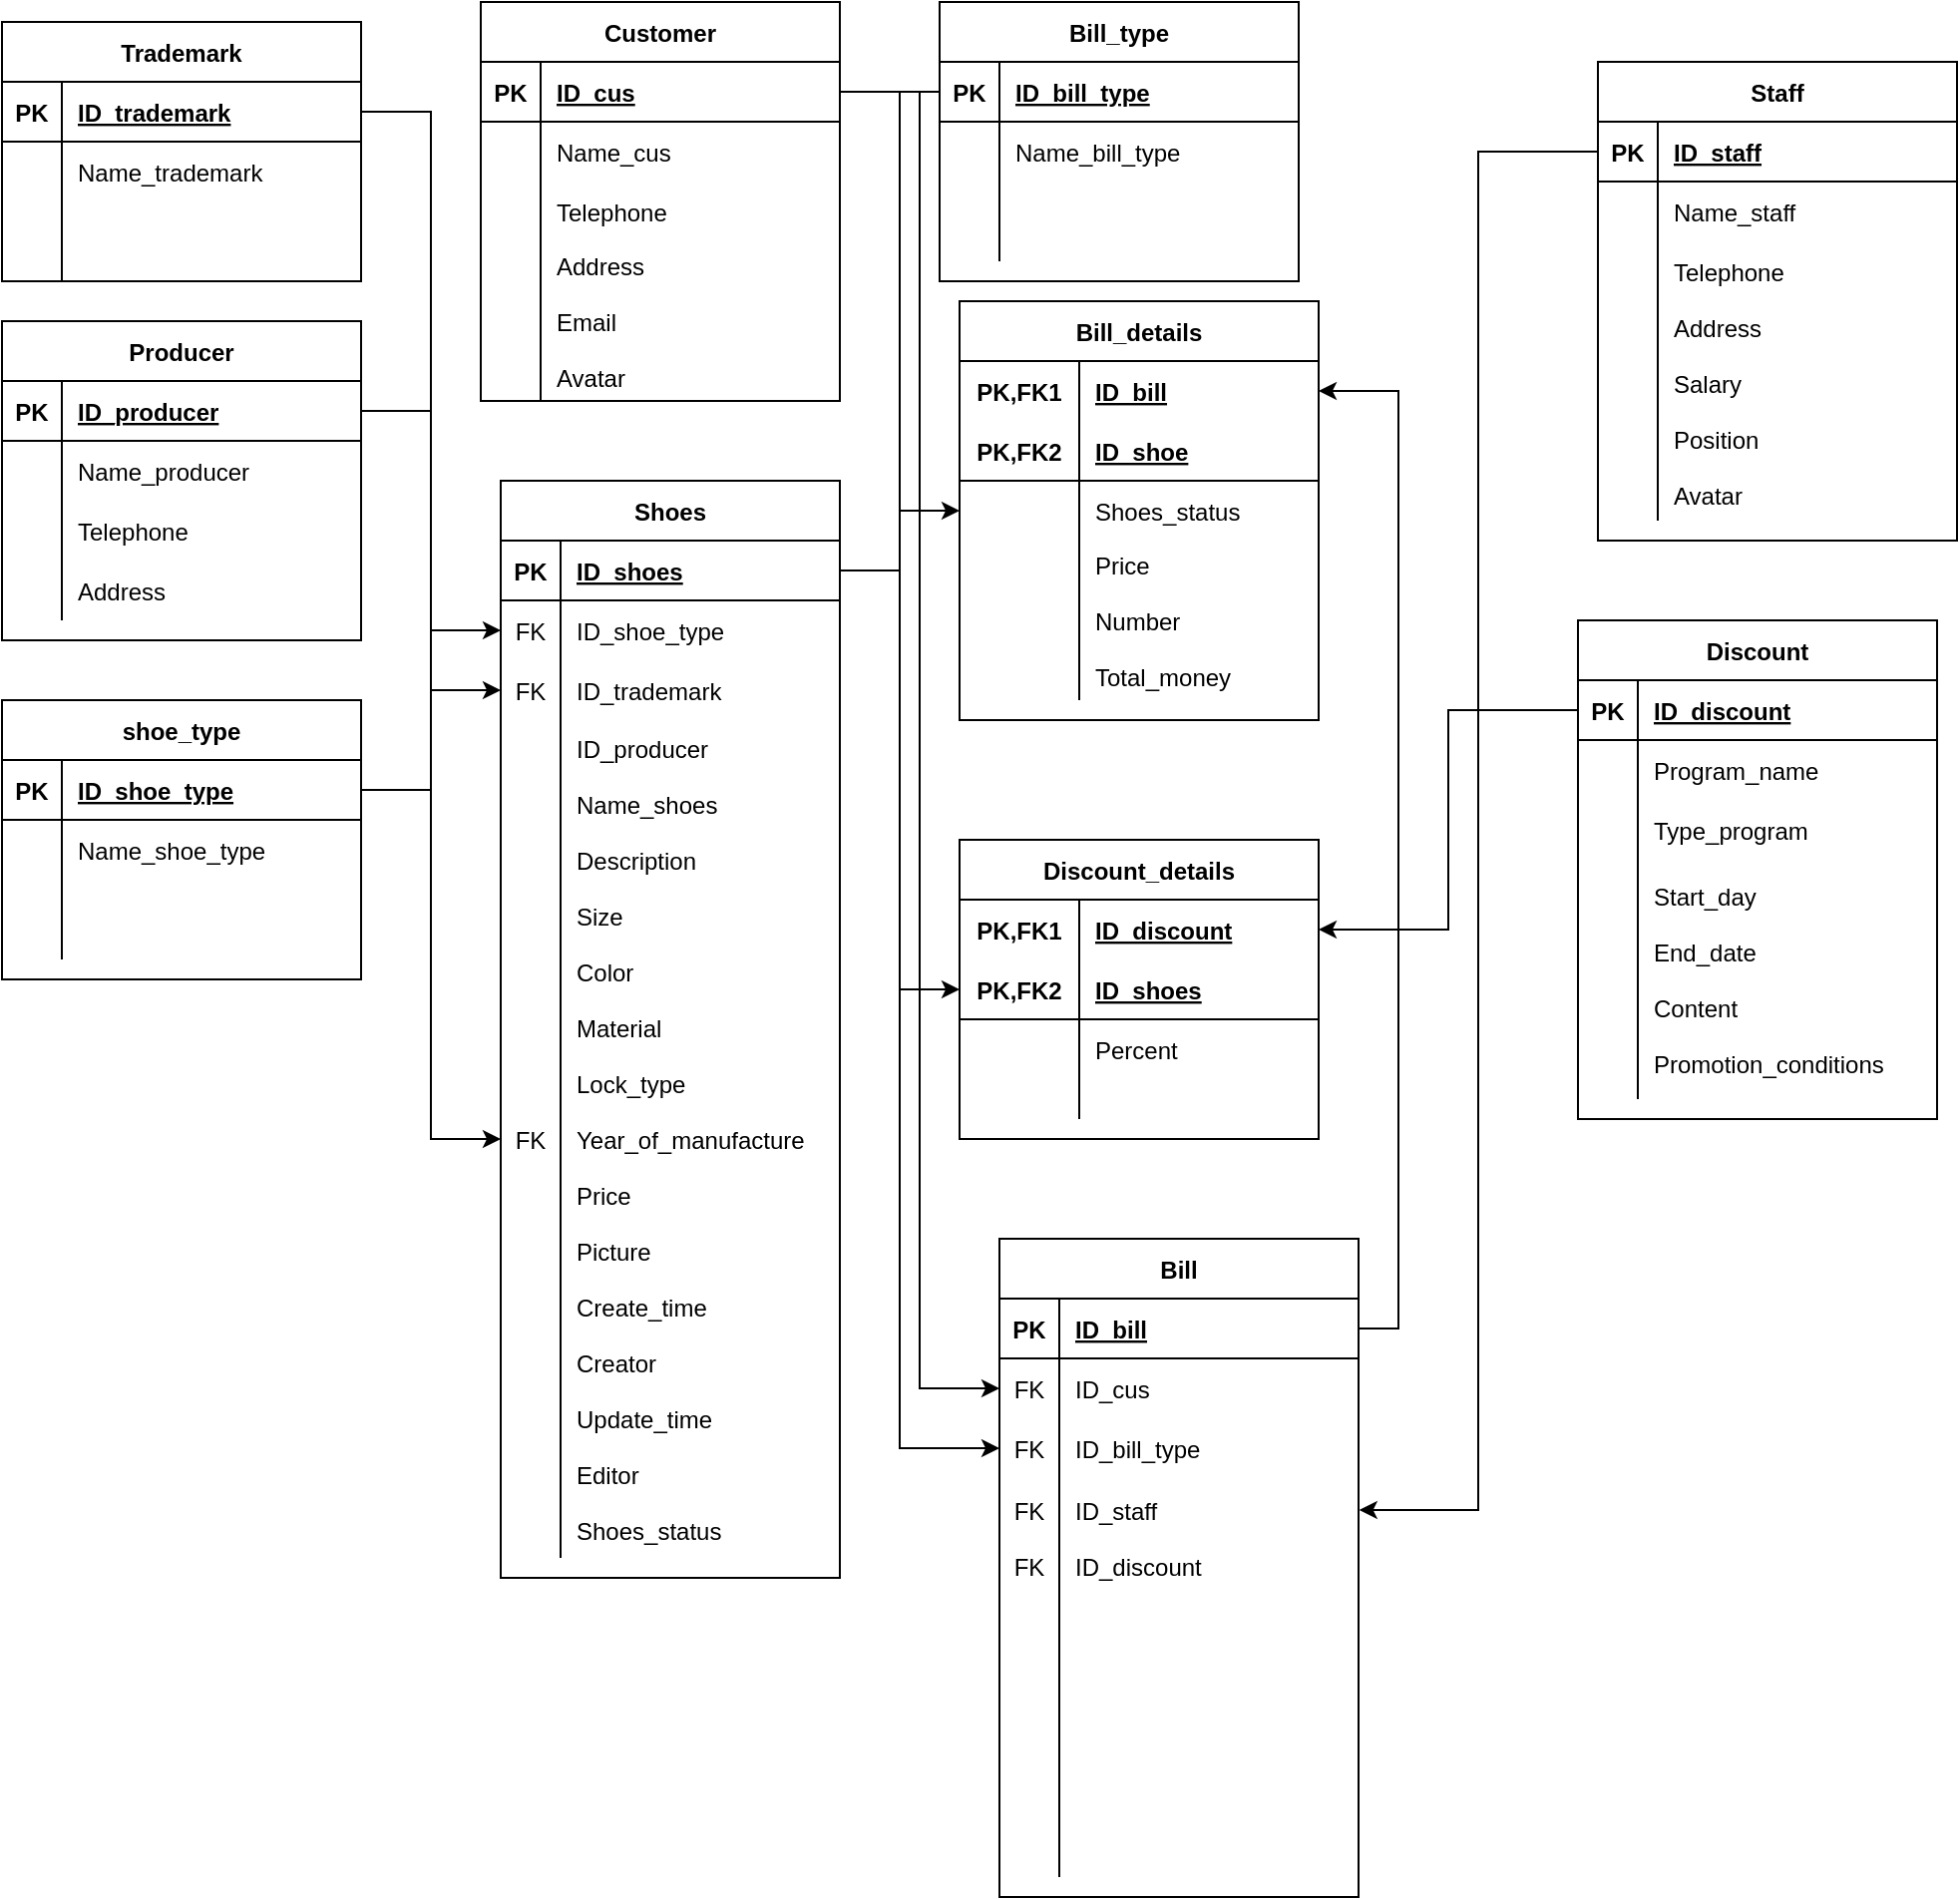 <mxfile version="13.7.8" type="github">
  <diagram id="C5RBs43oDa-KdzZeNtuy" name="Page-1">
    <mxGraphModel dx="1038" dy="580" grid="1" gridSize="10" guides="1" tooltips="1" connect="1" arrows="1" fold="1" page="1" pageScale="1" pageWidth="827" pageHeight="1169" math="0" shadow="0">
      <root>
        <mxCell id="WIyWlLk6GJQsqaUBKTNV-0" />
        <mxCell id="WIyWlLk6GJQsqaUBKTNV-1" parent="WIyWlLk6GJQsqaUBKTNV-0" />
        <mxCell id="IQF_7c97XlT5vlw0cM8C-0" style="edgeStyle=orthogonalEdgeStyle;rounded=0;orthogonalLoop=1;jettySize=auto;html=1;exitX=1;exitY=0.5;exitDx=0;exitDy=0;entryX=0;entryY=0.5;entryDx=0;entryDy=0;" parent="WIyWlLk6GJQsqaUBKTNV-1" source="BKU_x4_mn_FAsDTFzDLP-1" target="BKU_x4_mn_FAsDTFzDLP-23" edge="1">
          <mxGeometry relative="1" as="geometry" />
        </mxCell>
        <mxCell id="IQF_7c97XlT5vlw0cM8C-1" style="edgeStyle=orthogonalEdgeStyle;rounded=0;orthogonalLoop=1;jettySize=auto;html=1;exitX=1;exitY=0.5;exitDx=0;exitDy=0;entryX=0;entryY=0.5;entryDx=0;entryDy=0;" parent="WIyWlLk6GJQsqaUBKTNV-1" source="BKU_x4_mn_FAsDTFzDLP-66" target="BKU_x4_mn_FAsDTFzDLP-20" edge="1">
          <mxGeometry relative="1" as="geometry" />
        </mxCell>
        <mxCell id="BKU_x4_mn_FAsDTFzDLP-91" value="Customer" style="shape=table;startSize=30;container=1;collapsible=1;childLayout=tableLayout;fixedRows=1;rowLines=0;fontStyle=1;align=center;resizeLast=1;" parent="WIyWlLk6GJQsqaUBKTNV-1" vertex="1">
          <mxGeometry x="280" width="180" height="200" as="geometry" />
        </mxCell>
        <mxCell id="BKU_x4_mn_FAsDTFzDLP-92" value="" style="shape=partialRectangle;collapsible=0;dropTarget=0;pointerEvents=0;fillColor=none;top=0;left=0;bottom=1;right=0;points=[[0,0.5],[1,0.5]];portConstraint=eastwest;" parent="BKU_x4_mn_FAsDTFzDLP-91" vertex="1">
          <mxGeometry y="30" width="180" height="30" as="geometry" />
        </mxCell>
        <mxCell id="BKU_x4_mn_FAsDTFzDLP-93" value="PK" style="shape=partialRectangle;connectable=0;fillColor=none;top=0;left=0;bottom=0;right=0;fontStyle=1;overflow=hidden;" parent="BKU_x4_mn_FAsDTFzDLP-92" vertex="1">
          <mxGeometry width="30" height="30" as="geometry" />
        </mxCell>
        <mxCell id="BKU_x4_mn_FAsDTFzDLP-94" value="ID_cus" style="shape=partialRectangle;connectable=0;fillColor=none;top=0;left=0;bottom=0;right=0;align=left;spacingLeft=6;fontStyle=5;overflow=hidden;" parent="BKU_x4_mn_FAsDTFzDLP-92" vertex="1">
          <mxGeometry x="30" width="150" height="30" as="geometry" />
        </mxCell>
        <mxCell id="BKU_x4_mn_FAsDTFzDLP-95" value="" style="shape=partialRectangle;collapsible=0;dropTarget=0;pointerEvents=0;fillColor=none;top=0;left=0;bottom=0;right=0;points=[[0,0.5],[1,0.5]];portConstraint=eastwest;" parent="BKU_x4_mn_FAsDTFzDLP-91" vertex="1">
          <mxGeometry y="60" width="180" height="30" as="geometry" />
        </mxCell>
        <mxCell id="BKU_x4_mn_FAsDTFzDLP-96" value="" style="shape=partialRectangle;connectable=0;fillColor=none;top=0;left=0;bottom=0;right=0;editable=1;overflow=hidden;" parent="BKU_x4_mn_FAsDTFzDLP-95" vertex="1">
          <mxGeometry width="30" height="30" as="geometry" />
        </mxCell>
        <mxCell id="BKU_x4_mn_FAsDTFzDLP-97" value="Name_cus" style="shape=partialRectangle;connectable=0;fillColor=none;top=0;left=0;bottom=0;right=0;align=left;spacingLeft=6;overflow=hidden;" parent="BKU_x4_mn_FAsDTFzDLP-95" vertex="1">
          <mxGeometry x="30" width="150" height="30" as="geometry" />
        </mxCell>
        <mxCell id="BKU_x4_mn_FAsDTFzDLP-98" value="" style="shape=partialRectangle;collapsible=0;dropTarget=0;pointerEvents=0;fillColor=none;top=0;left=0;bottom=0;right=0;points=[[0,0.5],[1,0.5]];portConstraint=eastwest;" parent="BKU_x4_mn_FAsDTFzDLP-91" vertex="1">
          <mxGeometry y="90" width="180" height="30" as="geometry" />
        </mxCell>
        <mxCell id="BKU_x4_mn_FAsDTFzDLP-99" value="" style="shape=partialRectangle;connectable=0;fillColor=none;top=0;left=0;bottom=0;right=0;editable=1;overflow=hidden;" parent="BKU_x4_mn_FAsDTFzDLP-98" vertex="1">
          <mxGeometry width="30" height="30" as="geometry" />
        </mxCell>
        <mxCell id="BKU_x4_mn_FAsDTFzDLP-100" value="Telephone" style="shape=partialRectangle;connectable=0;fillColor=none;top=0;left=0;bottom=0;right=0;align=left;spacingLeft=6;overflow=hidden;" parent="BKU_x4_mn_FAsDTFzDLP-98" vertex="1">
          <mxGeometry x="30" width="150" height="30" as="geometry" />
        </mxCell>
        <mxCell id="BKU_x4_mn_FAsDTFzDLP-101" value="" style="shape=partialRectangle;collapsible=0;dropTarget=0;pointerEvents=0;fillColor=none;top=0;left=0;bottom=0;right=0;points=[[0,0.5],[1,0.5]];portConstraint=eastwest;" parent="BKU_x4_mn_FAsDTFzDLP-91" vertex="1">
          <mxGeometry y="120" width="180" height="80" as="geometry" />
        </mxCell>
        <mxCell id="BKU_x4_mn_FAsDTFzDLP-102" value="" style="shape=partialRectangle;connectable=0;fillColor=none;top=0;left=0;bottom=0;right=0;editable=1;overflow=hidden;" parent="BKU_x4_mn_FAsDTFzDLP-101" vertex="1">
          <mxGeometry width="30" height="80" as="geometry" />
        </mxCell>
        <mxCell id="BKU_x4_mn_FAsDTFzDLP-103" value="Address&#xa;&#xa;Email&#xa;&#xa;Avatar" style="shape=partialRectangle;connectable=0;fillColor=none;top=0;left=0;bottom=0;right=0;align=left;spacingLeft=6;overflow=hidden;" parent="BKU_x4_mn_FAsDTFzDLP-101" vertex="1">
          <mxGeometry x="30" width="150" height="80" as="geometry" />
        </mxCell>
        <mxCell id="BKU_x4_mn_FAsDTFzDLP-65" value="Trademark" style="shape=table;startSize=30;container=1;collapsible=1;childLayout=tableLayout;fixedRows=1;rowLines=0;fontStyle=1;align=center;resizeLast=1;" parent="WIyWlLk6GJQsqaUBKTNV-1" vertex="1">
          <mxGeometry x="40" y="10" width="180" height="130" as="geometry" />
        </mxCell>
        <mxCell id="BKU_x4_mn_FAsDTFzDLP-66" value="" style="shape=partialRectangle;collapsible=0;dropTarget=0;pointerEvents=0;fillColor=none;top=0;left=0;bottom=1;right=0;points=[[0,0.5],[1,0.5]];portConstraint=eastwest;" parent="BKU_x4_mn_FAsDTFzDLP-65" vertex="1">
          <mxGeometry y="30" width="180" height="30" as="geometry" />
        </mxCell>
        <mxCell id="BKU_x4_mn_FAsDTFzDLP-67" value="PK" style="shape=partialRectangle;connectable=0;fillColor=none;top=0;left=0;bottom=0;right=0;fontStyle=1;overflow=hidden;" parent="BKU_x4_mn_FAsDTFzDLP-66" vertex="1">
          <mxGeometry width="30" height="30" as="geometry" />
        </mxCell>
        <mxCell id="BKU_x4_mn_FAsDTFzDLP-68" value="ID_trademark" style="shape=partialRectangle;connectable=0;fillColor=none;top=0;left=0;bottom=0;right=0;align=left;spacingLeft=6;fontStyle=5;overflow=hidden;" parent="BKU_x4_mn_FAsDTFzDLP-66" vertex="1">
          <mxGeometry x="30" width="150" height="30" as="geometry" />
        </mxCell>
        <mxCell id="BKU_x4_mn_FAsDTFzDLP-69" value="" style="shape=partialRectangle;collapsible=0;dropTarget=0;pointerEvents=0;fillColor=none;top=0;left=0;bottom=0;right=0;points=[[0,0.5],[1,0.5]];portConstraint=eastwest;" parent="BKU_x4_mn_FAsDTFzDLP-65" vertex="1">
          <mxGeometry y="60" width="180" height="30" as="geometry" />
        </mxCell>
        <mxCell id="BKU_x4_mn_FAsDTFzDLP-70" value="" style="shape=partialRectangle;connectable=0;fillColor=none;top=0;left=0;bottom=0;right=0;editable=1;overflow=hidden;" parent="BKU_x4_mn_FAsDTFzDLP-69" vertex="1">
          <mxGeometry width="30" height="30" as="geometry" />
        </mxCell>
        <mxCell id="BKU_x4_mn_FAsDTFzDLP-71" value="Name_trademark" style="shape=partialRectangle;connectable=0;fillColor=none;top=0;left=0;bottom=0;right=0;align=left;spacingLeft=6;overflow=hidden;" parent="BKU_x4_mn_FAsDTFzDLP-69" vertex="1">
          <mxGeometry x="30" width="150" height="30" as="geometry" />
        </mxCell>
        <mxCell id="BKU_x4_mn_FAsDTFzDLP-72" value="" style="shape=partialRectangle;collapsible=0;dropTarget=0;pointerEvents=0;fillColor=none;top=0;left=0;bottom=0;right=0;points=[[0,0.5],[1,0.5]];portConstraint=eastwest;" parent="BKU_x4_mn_FAsDTFzDLP-65" vertex="1">
          <mxGeometry y="90" width="180" height="20" as="geometry" />
        </mxCell>
        <mxCell id="BKU_x4_mn_FAsDTFzDLP-73" value="" style="shape=partialRectangle;connectable=0;fillColor=none;top=0;left=0;bottom=0;right=0;editable=1;overflow=hidden;" parent="BKU_x4_mn_FAsDTFzDLP-72" vertex="1">
          <mxGeometry width="30" height="20" as="geometry" />
        </mxCell>
        <mxCell id="BKU_x4_mn_FAsDTFzDLP-74" value="" style="shape=partialRectangle;connectable=0;fillColor=none;top=0;left=0;bottom=0;right=0;align=left;spacingLeft=6;overflow=hidden;" parent="BKU_x4_mn_FAsDTFzDLP-72" vertex="1">
          <mxGeometry x="30" width="150" height="20" as="geometry" />
        </mxCell>
        <mxCell id="BKU_x4_mn_FAsDTFzDLP-75" value="" style="shape=partialRectangle;collapsible=0;dropTarget=0;pointerEvents=0;fillColor=none;top=0;left=0;bottom=0;right=0;points=[[0,0.5],[1,0.5]];portConstraint=eastwest;" parent="BKU_x4_mn_FAsDTFzDLP-65" vertex="1">
          <mxGeometry y="110" width="180" height="20" as="geometry" />
        </mxCell>
        <mxCell id="BKU_x4_mn_FAsDTFzDLP-76" value="" style="shape=partialRectangle;connectable=0;fillColor=none;top=0;left=0;bottom=0;right=0;editable=1;overflow=hidden;" parent="BKU_x4_mn_FAsDTFzDLP-75" vertex="1">
          <mxGeometry width="30" height="20" as="geometry" />
        </mxCell>
        <mxCell id="BKU_x4_mn_FAsDTFzDLP-77" value="" style="shape=partialRectangle;connectable=0;fillColor=none;top=0;left=0;bottom=0;right=0;align=left;spacingLeft=6;overflow=hidden;" parent="BKU_x4_mn_FAsDTFzDLP-75" vertex="1">
          <mxGeometry x="30" width="150" height="20" as="geometry" />
        </mxCell>
        <mxCell id="IQF_7c97XlT5vlw0cM8C-4" style="edgeStyle=orthogonalEdgeStyle;rounded=0;orthogonalLoop=1;jettySize=auto;html=1;exitX=1;exitY=0.5;exitDx=0;exitDy=0;entryX=0;entryY=0.5;entryDx=0;entryDy=0;" parent="WIyWlLk6GJQsqaUBKTNV-1" source="BKU_x4_mn_FAsDTFzDLP-40" target="BKU_x4_mn_FAsDTFzDLP-17" edge="1">
          <mxGeometry relative="1" as="geometry" />
        </mxCell>
        <mxCell id="IQF_7c97XlT5vlw0cM8C-5" style="edgeStyle=orthogonalEdgeStyle;rounded=0;orthogonalLoop=1;jettySize=auto;html=1;exitX=1;exitY=0.5;exitDx=0;exitDy=0;entryX=0;entryY=0.5;entryDx=0;entryDy=0;" parent="WIyWlLk6GJQsqaUBKTNV-1" source="BKU_x4_mn_FAsDTFzDLP-92" target="BKU_x4_mn_FAsDTFzDLP-30" edge="1">
          <mxGeometry relative="1" as="geometry" />
        </mxCell>
        <mxCell id="IQF_7c97XlT5vlw0cM8C-6" style="edgeStyle=orthogonalEdgeStyle;rounded=0;orthogonalLoop=1;jettySize=auto;html=1;exitX=0;exitY=0.5;exitDx=0;exitDy=0;entryX=0;entryY=0.5;entryDx=0;entryDy=0;" parent="WIyWlLk6GJQsqaUBKTNV-1" source="BKU_x4_mn_FAsDTFzDLP-53" target="BKU_x4_mn_FAsDTFzDLP-33" edge="1">
          <mxGeometry relative="1" as="geometry" />
        </mxCell>
        <mxCell id="IQF_7c97XlT5vlw0cM8C-7" style="edgeStyle=orthogonalEdgeStyle;rounded=0;orthogonalLoop=1;jettySize=auto;html=1;exitX=0;exitY=0.5;exitDx=0;exitDy=0;entryX=1.002;entryY=0.08;entryDx=0;entryDy=0;entryPerimeter=0;" parent="WIyWlLk6GJQsqaUBKTNV-1" source="BKU_x4_mn_FAsDTFzDLP-79" target="BKU_x4_mn_FAsDTFzDLP-36" edge="1">
          <mxGeometry relative="1" as="geometry" />
        </mxCell>
        <mxCell id="IQF_7c97XlT5vlw0cM8C-22" style="edgeStyle=orthogonalEdgeStyle;rounded=0;orthogonalLoop=1;jettySize=auto;html=1;exitX=1;exitY=0.5;exitDx=0;exitDy=0;entryX=0;entryY=0.5;entryDx=0;entryDy=0;" parent="WIyWlLk6GJQsqaUBKTNV-1" source="BKU_x4_mn_FAsDTFzDLP-14" target="IQF_7c97XlT5vlw0cM8C-8" edge="1">
          <mxGeometry relative="1" as="geometry" />
        </mxCell>
        <mxCell id="BKU_x4_mn_FAsDTFzDLP-52" value="Bill_type" style="shape=table;startSize=30;container=1;collapsible=1;childLayout=tableLayout;fixedRows=1;rowLines=0;fontStyle=1;align=center;resizeLast=1;" parent="WIyWlLk6GJQsqaUBKTNV-1" vertex="1">
          <mxGeometry x="510" width="180" height="140" as="geometry" />
        </mxCell>
        <mxCell id="BKU_x4_mn_FAsDTFzDLP-53" value="" style="shape=partialRectangle;collapsible=0;dropTarget=0;pointerEvents=0;fillColor=none;top=0;left=0;bottom=1;right=0;points=[[0,0.5],[1,0.5]];portConstraint=eastwest;" parent="BKU_x4_mn_FAsDTFzDLP-52" vertex="1">
          <mxGeometry y="30" width="180" height="30" as="geometry" />
        </mxCell>
        <mxCell id="BKU_x4_mn_FAsDTFzDLP-54" value="PK" style="shape=partialRectangle;connectable=0;fillColor=none;top=0;left=0;bottom=0;right=0;fontStyle=1;overflow=hidden;" parent="BKU_x4_mn_FAsDTFzDLP-53" vertex="1">
          <mxGeometry width="30" height="30" as="geometry" />
        </mxCell>
        <mxCell id="BKU_x4_mn_FAsDTFzDLP-55" value="ID_bill_type" style="shape=partialRectangle;connectable=0;fillColor=none;top=0;left=0;bottom=0;right=0;align=left;spacingLeft=6;fontStyle=5;overflow=hidden;" parent="BKU_x4_mn_FAsDTFzDLP-53" vertex="1">
          <mxGeometry x="30" width="150" height="30" as="geometry" />
        </mxCell>
        <mxCell id="BKU_x4_mn_FAsDTFzDLP-56" value="" style="shape=partialRectangle;collapsible=0;dropTarget=0;pointerEvents=0;fillColor=none;top=0;left=0;bottom=0;right=0;points=[[0,0.5],[1,0.5]];portConstraint=eastwest;" parent="BKU_x4_mn_FAsDTFzDLP-52" vertex="1">
          <mxGeometry y="60" width="180" height="30" as="geometry" />
        </mxCell>
        <mxCell id="BKU_x4_mn_FAsDTFzDLP-57" value="" style="shape=partialRectangle;connectable=0;fillColor=none;top=0;left=0;bottom=0;right=0;editable=1;overflow=hidden;" parent="BKU_x4_mn_FAsDTFzDLP-56" vertex="1">
          <mxGeometry width="30" height="30" as="geometry" />
        </mxCell>
        <mxCell id="BKU_x4_mn_FAsDTFzDLP-58" value="Name_bill_type" style="shape=partialRectangle;connectable=0;fillColor=none;top=0;left=0;bottom=0;right=0;align=left;spacingLeft=6;overflow=hidden;" parent="BKU_x4_mn_FAsDTFzDLP-56" vertex="1">
          <mxGeometry x="30" width="150" height="30" as="geometry" />
        </mxCell>
        <mxCell id="BKU_x4_mn_FAsDTFzDLP-59" value="" style="shape=partialRectangle;collapsible=0;dropTarget=0;pointerEvents=0;fillColor=none;top=0;left=0;bottom=0;right=0;points=[[0,0.5],[1,0.5]];portConstraint=eastwest;" parent="BKU_x4_mn_FAsDTFzDLP-52" vertex="1">
          <mxGeometry y="90" width="180" height="20" as="geometry" />
        </mxCell>
        <mxCell id="BKU_x4_mn_FAsDTFzDLP-60" value="" style="shape=partialRectangle;connectable=0;fillColor=none;top=0;left=0;bottom=0;right=0;editable=1;overflow=hidden;" parent="BKU_x4_mn_FAsDTFzDLP-59" vertex="1">
          <mxGeometry width="30" height="20" as="geometry" />
        </mxCell>
        <mxCell id="BKU_x4_mn_FAsDTFzDLP-61" value="" style="shape=partialRectangle;connectable=0;fillColor=none;top=0;left=0;bottom=0;right=0;align=left;spacingLeft=6;overflow=hidden;" parent="BKU_x4_mn_FAsDTFzDLP-59" vertex="1">
          <mxGeometry x="30" width="150" height="20" as="geometry" />
        </mxCell>
        <mxCell id="BKU_x4_mn_FAsDTFzDLP-62" value="" style="shape=partialRectangle;collapsible=0;dropTarget=0;pointerEvents=0;fillColor=none;top=0;left=0;bottom=0;right=0;points=[[0,0.5],[1,0.5]];portConstraint=eastwest;" parent="BKU_x4_mn_FAsDTFzDLP-52" vertex="1">
          <mxGeometry y="110" width="180" height="20" as="geometry" />
        </mxCell>
        <mxCell id="BKU_x4_mn_FAsDTFzDLP-63" value="" style="shape=partialRectangle;connectable=0;fillColor=none;top=0;left=0;bottom=0;right=0;editable=1;overflow=hidden;" parent="BKU_x4_mn_FAsDTFzDLP-62" vertex="1">
          <mxGeometry width="30" height="20" as="geometry" />
        </mxCell>
        <mxCell id="BKU_x4_mn_FAsDTFzDLP-64" value="" style="shape=partialRectangle;connectable=0;fillColor=none;top=0;left=0;bottom=0;right=0;align=left;spacingLeft=6;overflow=hidden;" parent="BKU_x4_mn_FAsDTFzDLP-62" vertex="1">
          <mxGeometry x="30" width="150" height="20" as="geometry" />
        </mxCell>
        <mxCell id="BKU_x4_mn_FAsDTFzDLP-0" value="Producer" style="shape=table;startSize=30;container=1;collapsible=1;childLayout=tableLayout;fixedRows=1;rowLines=0;fontStyle=1;align=center;resizeLast=1;" parent="WIyWlLk6GJQsqaUBKTNV-1" vertex="1">
          <mxGeometry x="40" y="160" width="180" height="160" as="geometry" />
        </mxCell>
        <mxCell id="BKU_x4_mn_FAsDTFzDLP-1" value="" style="shape=partialRectangle;collapsible=0;dropTarget=0;pointerEvents=0;fillColor=none;top=0;left=0;bottom=1;right=0;points=[[0,0.5],[1,0.5]];portConstraint=eastwest;" parent="BKU_x4_mn_FAsDTFzDLP-0" vertex="1">
          <mxGeometry y="30" width="180" height="30" as="geometry" />
        </mxCell>
        <mxCell id="BKU_x4_mn_FAsDTFzDLP-2" value="PK" style="shape=partialRectangle;connectable=0;fillColor=none;top=0;left=0;bottom=0;right=0;fontStyle=1;overflow=hidden;" parent="BKU_x4_mn_FAsDTFzDLP-1" vertex="1">
          <mxGeometry width="30" height="30" as="geometry" />
        </mxCell>
        <mxCell id="BKU_x4_mn_FAsDTFzDLP-3" value="ID_producer" style="shape=partialRectangle;connectable=0;fillColor=none;top=0;left=0;bottom=0;right=0;align=left;spacingLeft=6;fontStyle=5;overflow=hidden;" parent="BKU_x4_mn_FAsDTFzDLP-1" vertex="1">
          <mxGeometry x="30" width="150" height="30" as="geometry" />
        </mxCell>
        <mxCell id="BKU_x4_mn_FAsDTFzDLP-4" value="" style="shape=partialRectangle;collapsible=0;dropTarget=0;pointerEvents=0;fillColor=none;top=0;left=0;bottom=0;right=0;points=[[0,0.5],[1,0.5]];portConstraint=eastwest;" parent="BKU_x4_mn_FAsDTFzDLP-0" vertex="1">
          <mxGeometry y="60" width="180" height="30" as="geometry" />
        </mxCell>
        <mxCell id="BKU_x4_mn_FAsDTFzDLP-5" value="" style="shape=partialRectangle;connectable=0;fillColor=none;top=0;left=0;bottom=0;right=0;editable=1;overflow=hidden;" parent="BKU_x4_mn_FAsDTFzDLP-4" vertex="1">
          <mxGeometry width="30" height="30" as="geometry" />
        </mxCell>
        <mxCell id="BKU_x4_mn_FAsDTFzDLP-6" value="Name_producer" style="shape=partialRectangle;connectable=0;fillColor=none;top=0;left=0;bottom=0;right=0;align=left;spacingLeft=6;overflow=hidden;" parent="BKU_x4_mn_FAsDTFzDLP-4" vertex="1">
          <mxGeometry x="30" width="150" height="30" as="geometry" />
        </mxCell>
        <mxCell id="BKU_x4_mn_FAsDTFzDLP-7" value="" style="shape=partialRectangle;collapsible=0;dropTarget=0;pointerEvents=0;fillColor=none;top=0;left=0;bottom=0;right=0;points=[[0,0.5],[1,0.5]];portConstraint=eastwest;" parent="BKU_x4_mn_FAsDTFzDLP-0" vertex="1">
          <mxGeometry y="90" width="180" height="30" as="geometry" />
        </mxCell>
        <mxCell id="BKU_x4_mn_FAsDTFzDLP-8" value="" style="shape=partialRectangle;connectable=0;fillColor=none;top=0;left=0;bottom=0;right=0;editable=1;overflow=hidden;" parent="BKU_x4_mn_FAsDTFzDLP-7" vertex="1">
          <mxGeometry width="30" height="30" as="geometry" />
        </mxCell>
        <mxCell id="BKU_x4_mn_FAsDTFzDLP-9" value="Telephone" style="shape=partialRectangle;connectable=0;fillColor=none;top=0;left=0;bottom=0;right=0;align=left;spacingLeft=6;overflow=hidden;" parent="BKU_x4_mn_FAsDTFzDLP-7" vertex="1">
          <mxGeometry x="30" width="150" height="30" as="geometry" />
        </mxCell>
        <mxCell id="BKU_x4_mn_FAsDTFzDLP-10" value="" style="shape=partialRectangle;collapsible=0;dropTarget=0;pointerEvents=0;fillColor=none;top=0;left=0;bottom=0;right=0;points=[[0,0.5],[1,0.5]];portConstraint=eastwest;" parent="BKU_x4_mn_FAsDTFzDLP-0" vertex="1">
          <mxGeometry y="120" width="180" height="30" as="geometry" />
        </mxCell>
        <mxCell id="BKU_x4_mn_FAsDTFzDLP-11" value="" style="shape=partialRectangle;connectable=0;fillColor=none;top=0;left=0;bottom=0;right=0;editable=1;overflow=hidden;" parent="BKU_x4_mn_FAsDTFzDLP-10" vertex="1">
          <mxGeometry width="30" height="30" as="geometry" />
        </mxCell>
        <mxCell id="BKU_x4_mn_FAsDTFzDLP-12" value="Address" style="shape=partialRectangle;connectable=0;fillColor=none;top=0;left=0;bottom=0;right=0;align=left;spacingLeft=6;overflow=hidden;" parent="BKU_x4_mn_FAsDTFzDLP-10" vertex="1">
          <mxGeometry x="30" width="150" height="30" as="geometry" />
        </mxCell>
        <mxCell id="BKU_x4_mn_FAsDTFzDLP-39" value="shoe_type" style="shape=table;startSize=30;container=1;collapsible=1;childLayout=tableLayout;fixedRows=1;rowLines=0;fontStyle=1;align=center;resizeLast=1;" parent="WIyWlLk6GJQsqaUBKTNV-1" vertex="1">
          <mxGeometry x="40" y="350" width="180" height="140" as="geometry" />
        </mxCell>
        <mxCell id="BKU_x4_mn_FAsDTFzDLP-40" value="" style="shape=partialRectangle;collapsible=0;dropTarget=0;pointerEvents=0;fillColor=none;top=0;left=0;bottom=1;right=0;points=[[0,0.5],[1,0.5]];portConstraint=eastwest;" parent="BKU_x4_mn_FAsDTFzDLP-39" vertex="1">
          <mxGeometry y="30" width="180" height="30" as="geometry" />
        </mxCell>
        <mxCell id="BKU_x4_mn_FAsDTFzDLP-41" value="PK" style="shape=partialRectangle;connectable=0;fillColor=none;top=0;left=0;bottom=0;right=0;fontStyle=1;overflow=hidden;" parent="BKU_x4_mn_FAsDTFzDLP-40" vertex="1">
          <mxGeometry width="30" height="30" as="geometry" />
        </mxCell>
        <mxCell id="BKU_x4_mn_FAsDTFzDLP-42" value="ID_shoe_type" style="shape=partialRectangle;connectable=0;fillColor=none;top=0;left=0;bottom=0;right=0;align=left;spacingLeft=6;fontStyle=5;overflow=hidden;" parent="BKU_x4_mn_FAsDTFzDLP-40" vertex="1">
          <mxGeometry x="30" width="150" height="30" as="geometry" />
        </mxCell>
        <mxCell id="BKU_x4_mn_FAsDTFzDLP-43" value="" style="shape=partialRectangle;collapsible=0;dropTarget=0;pointerEvents=0;fillColor=none;top=0;left=0;bottom=0;right=0;points=[[0,0.5],[1,0.5]];portConstraint=eastwest;" parent="BKU_x4_mn_FAsDTFzDLP-39" vertex="1">
          <mxGeometry y="60" width="180" height="30" as="geometry" />
        </mxCell>
        <mxCell id="BKU_x4_mn_FAsDTFzDLP-44" value="" style="shape=partialRectangle;connectable=0;fillColor=none;top=0;left=0;bottom=0;right=0;editable=1;overflow=hidden;" parent="BKU_x4_mn_FAsDTFzDLP-43" vertex="1">
          <mxGeometry width="30" height="30" as="geometry" />
        </mxCell>
        <mxCell id="BKU_x4_mn_FAsDTFzDLP-45" value="Name_shoe_type" style="shape=partialRectangle;connectable=0;fillColor=none;top=0;left=0;bottom=0;right=0;align=left;spacingLeft=6;overflow=hidden;" parent="BKU_x4_mn_FAsDTFzDLP-43" vertex="1">
          <mxGeometry x="30" width="150" height="30" as="geometry" />
        </mxCell>
        <mxCell id="BKU_x4_mn_FAsDTFzDLP-46" value="" style="shape=partialRectangle;collapsible=0;dropTarget=0;pointerEvents=0;fillColor=none;top=0;left=0;bottom=0;right=0;points=[[0,0.5],[1,0.5]];portConstraint=eastwest;" parent="BKU_x4_mn_FAsDTFzDLP-39" vertex="1">
          <mxGeometry y="90" width="180" height="20" as="geometry" />
        </mxCell>
        <mxCell id="BKU_x4_mn_FAsDTFzDLP-47" value="" style="shape=partialRectangle;connectable=0;fillColor=none;top=0;left=0;bottom=0;right=0;editable=1;overflow=hidden;" parent="BKU_x4_mn_FAsDTFzDLP-46" vertex="1">
          <mxGeometry width="30" height="20" as="geometry" />
        </mxCell>
        <mxCell id="BKU_x4_mn_FAsDTFzDLP-48" value="" style="shape=partialRectangle;connectable=0;fillColor=none;top=0;left=0;bottom=0;right=0;align=left;spacingLeft=6;overflow=hidden;" parent="BKU_x4_mn_FAsDTFzDLP-46" vertex="1">
          <mxGeometry x="30" width="150" height="20" as="geometry" />
        </mxCell>
        <mxCell id="BKU_x4_mn_FAsDTFzDLP-49" value="" style="shape=partialRectangle;collapsible=0;dropTarget=0;pointerEvents=0;fillColor=none;top=0;left=0;bottom=0;right=0;points=[[0,0.5],[1,0.5]];portConstraint=eastwest;" parent="BKU_x4_mn_FAsDTFzDLP-39" vertex="1">
          <mxGeometry y="110" width="180" height="20" as="geometry" />
        </mxCell>
        <mxCell id="BKU_x4_mn_FAsDTFzDLP-50" value="" style="shape=partialRectangle;connectable=0;fillColor=none;top=0;left=0;bottom=0;right=0;editable=1;overflow=hidden;" parent="BKU_x4_mn_FAsDTFzDLP-49" vertex="1">
          <mxGeometry width="30" height="20" as="geometry" />
        </mxCell>
        <mxCell id="BKU_x4_mn_FAsDTFzDLP-51" value="" style="shape=partialRectangle;connectable=0;fillColor=none;top=0;left=0;bottom=0;right=0;align=left;spacingLeft=6;overflow=hidden;" parent="BKU_x4_mn_FAsDTFzDLP-49" vertex="1">
          <mxGeometry x="30" width="150" height="20" as="geometry" />
        </mxCell>
        <mxCell id="IQF_7c97XlT5vlw0cM8C-8" value="Bill_details" style="shape=table;startSize=30;container=1;collapsible=1;childLayout=tableLayout;fixedRows=1;rowLines=0;fontStyle=1;align=center;resizeLast=1;" parent="WIyWlLk6GJQsqaUBKTNV-1" vertex="1">
          <mxGeometry x="520" y="150" width="180" height="210" as="geometry" />
        </mxCell>
        <mxCell id="IQF_7c97XlT5vlw0cM8C-9" value="" style="shape=partialRectangle;collapsible=0;dropTarget=0;pointerEvents=0;fillColor=none;top=0;left=0;bottom=0;right=0;points=[[0,0.5],[1,0.5]];portConstraint=eastwest;" parent="IQF_7c97XlT5vlw0cM8C-8" vertex="1">
          <mxGeometry y="30" width="180" height="30" as="geometry" />
        </mxCell>
        <mxCell id="IQF_7c97XlT5vlw0cM8C-10" value="PK,FK1" style="shape=partialRectangle;connectable=0;fillColor=none;top=0;left=0;bottom=0;right=0;fontStyle=1;overflow=hidden;" parent="IQF_7c97XlT5vlw0cM8C-9" vertex="1">
          <mxGeometry width="60" height="30" as="geometry" />
        </mxCell>
        <mxCell id="IQF_7c97XlT5vlw0cM8C-11" value="ID_bill" style="shape=partialRectangle;connectable=0;fillColor=none;top=0;left=0;bottom=0;right=0;align=left;spacingLeft=6;fontStyle=5;overflow=hidden;" parent="IQF_7c97XlT5vlw0cM8C-9" vertex="1">
          <mxGeometry x="60" width="120" height="30" as="geometry" />
        </mxCell>
        <mxCell id="IQF_7c97XlT5vlw0cM8C-12" value="" style="shape=partialRectangle;collapsible=0;dropTarget=0;pointerEvents=0;fillColor=none;top=0;left=0;bottom=1;right=0;points=[[0,0.5],[1,0.5]];portConstraint=eastwest;" parent="IQF_7c97XlT5vlw0cM8C-8" vertex="1">
          <mxGeometry y="60" width="180" height="30" as="geometry" />
        </mxCell>
        <mxCell id="IQF_7c97XlT5vlw0cM8C-13" value="PK,FK2" style="shape=partialRectangle;connectable=0;fillColor=none;top=0;left=0;bottom=0;right=0;fontStyle=1;overflow=hidden;" parent="IQF_7c97XlT5vlw0cM8C-12" vertex="1">
          <mxGeometry width="60" height="30" as="geometry" />
        </mxCell>
        <mxCell id="IQF_7c97XlT5vlw0cM8C-14" value="ID_shoe" style="shape=partialRectangle;connectable=0;fillColor=none;top=0;left=0;bottom=0;right=0;align=left;spacingLeft=6;fontStyle=5;overflow=hidden;" parent="IQF_7c97XlT5vlw0cM8C-12" vertex="1">
          <mxGeometry x="60" width="120" height="30" as="geometry" />
        </mxCell>
        <mxCell id="IQF_7c97XlT5vlw0cM8C-15" value="" style="shape=partialRectangle;collapsible=0;dropTarget=0;pointerEvents=0;fillColor=none;top=0;left=0;bottom=0;right=0;points=[[0,0.5],[1,0.5]];portConstraint=eastwest;" parent="IQF_7c97XlT5vlw0cM8C-8" vertex="1">
          <mxGeometry y="90" width="180" height="30" as="geometry" />
        </mxCell>
        <mxCell id="IQF_7c97XlT5vlw0cM8C-16" value="" style="shape=partialRectangle;connectable=0;fillColor=none;top=0;left=0;bottom=0;right=0;editable=1;overflow=hidden;" parent="IQF_7c97XlT5vlw0cM8C-15" vertex="1">
          <mxGeometry width="60" height="30" as="geometry" />
        </mxCell>
        <mxCell id="IQF_7c97XlT5vlw0cM8C-17" value="Shoes_status" style="shape=partialRectangle;connectable=0;fillColor=none;top=0;left=0;bottom=0;right=0;align=left;spacingLeft=6;overflow=hidden;" parent="IQF_7c97XlT5vlw0cM8C-15" vertex="1">
          <mxGeometry x="60" width="120" height="30" as="geometry" />
        </mxCell>
        <mxCell id="IQF_7c97XlT5vlw0cM8C-18" value="" style="shape=partialRectangle;collapsible=0;dropTarget=0;pointerEvents=0;fillColor=none;top=0;left=0;bottom=0;right=0;points=[[0,0.5],[1,0.5]];portConstraint=eastwest;" parent="IQF_7c97XlT5vlw0cM8C-8" vertex="1">
          <mxGeometry y="120" width="180" height="80" as="geometry" />
        </mxCell>
        <mxCell id="IQF_7c97XlT5vlw0cM8C-19" value="" style="shape=partialRectangle;connectable=0;fillColor=none;top=0;left=0;bottom=0;right=0;editable=1;overflow=hidden;" parent="IQF_7c97XlT5vlw0cM8C-18" vertex="1">
          <mxGeometry width="60" height="80" as="geometry" />
        </mxCell>
        <mxCell id="IQF_7c97XlT5vlw0cM8C-20" value="Price&#xa;&#xa;Number&#xa;&#xa;Total_money" style="shape=partialRectangle;connectable=0;fillColor=none;top=0;left=0;bottom=0;right=0;align=left;spacingLeft=6;overflow=hidden;" parent="IQF_7c97XlT5vlw0cM8C-18" vertex="1">
          <mxGeometry x="60" width="120" height="80" as="geometry" />
        </mxCell>
        <mxCell id="BKU_x4_mn_FAsDTFzDLP-78" value="Staff" style="shape=table;startSize=30;container=1;collapsible=1;childLayout=tableLayout;fixedRows=1;rowLines=0;fontStyle=1;align=center;resizeLast=1;" parent="WIyWlLk6GJQsqaUBKTNV-1" vertex="1">
          <mxGeometry x="840" y="30" width="180" height="240" as="geometry" />
        </mxCell>
        <mxCell id="BKU_x4_mn_FAsDTFzDLP-79" value="" style="shape=partialRectangle;collapsible=0;dropTarget=0;pointerEvents=0;fillColor=none;top=0;left=0;bottom=1;right=0;points=[[0,0.5],[1,0.5]];portConstraint=eastwest;" parent="BKU_x4_mn_FAsDTFzDLP-78" vertex="1">
          <mxGeometry y="30" width="180" height="30" as="geometry" />
        </mxCell>
        <mxCell id="BKU_x4_mn_FAsDTFzDLP-80" value="PK" style="shape=partialRectangle;connectable=0;fillColor=none;top=0;left=0;bottom=0;right=0;fontStyle=1;overflow=hidden;" parent="BKU_x4_mn_FAsDTFzDLP-79" vertex="1">
          <mxGeometry width="30" height="30" as="geometry" />
        </mxCell>
        <mxCell id="BKU_x4_mn_FAsDTFzDLP-81" value="ID_staff" style="shape=partialRectangle;connectable=0;fillColor=none;top=0;left=0;bottom=0;right=0;align=left;spacingLeft=6;fontStyle=5;overflow=hidden;" parent="BKU_x4_mn_FAsDTFzDLP-79" vertex="1">
          <mxGeometry x="30" width="150" height="30" as="geometry" />
        </mxCell>
        <mxCell id="BKU_x4_mn_FAsDTFzDLP-82" value="" style="shape=partialRectangle;collapsible=0;dropTarget=0;pointerEvents=0;fillColor=none;top=0;left=0;bottom=0;right=0;points=[[0,0.5],[1,0.5]];portConstraint=eastwest;" parent="BKU_x4_mn_FAsDTFzDLP-78" vertex="1">
          <mxGeometry y="60" width="180" height="30" as="geometry" />
        </mxCell>
        <mxCell id="BKU_x4_mn_FAsDTFzDLP-83" value="" style="shape=partialRectangle;connectable=0;fillColor=none;top=0;left=0;bottom=0;right=0;editable=1;overflow=hidden;" parent="BKU_x4_mn_FAsDTFzDLP-82" vertex="1">
          <mxGeometry width="30" height="30" as="geometry" />
        </mxCell>
        <mxCell id="BKU_x4_mn_FAsDTFzDLP-84" value="Name_staff" style="shape=partialRectangle;connectable=0;fillColor=none;top=0;left=0;bottom=0;right=0;align=left;spacingLeft=6;overflow=hidden;" parent="BKU_x4_mn_FAsDTFzDLP-82" vertex="1">
          <mxGeometry x="30" width="150" height="30" as="geometry" />
        </mxCell>
        <mxCell id="BKU_x4_mn_FAsDTFzDLP-85" value="" style="shape=partialRectangle;collapsible=0;dropTarget=0;pointerEvents=0;fillColor=none;top=0;left=0;bottom=0;right=0;points=[[0,0.5],[1,0.5]];portConstraint=eastwest;" parent="BKU_x4_mn_FAsDTFzDLP-78" vertex="1">
          <mxGeometry y="90" width="180" height="30" as="geometry" />
        </mxCell>
        <mxCell id="BKU_x4_mn_FAsDTFzDLP-86" value="" style="shape=partialRectangle;connectable=0;fillColor=none;top=0;left=0;bottom=0;right=0;editable=1;overflow=hidden;" parent="BKU_x4_mn_FAsDTFzDLP-85" vertex="1">
          <mxGeometry width="30" height="30" as="geometry" />
        </mxCell>
        <mxCell id="BKU_x4_mn_FAsDTFzDLP-87" value="Telephone" style="shape=partialRectangle;connectable=0;fillColor=none;top=0;left=0;bottom=0;right=0;align=left;spacingLeft=6;overflow=hidden;" parent="BKU_x4_mn_FAsDTFzDLP-85" vertex="1">
          <mxGeometry x="30" width="150" height="30" as="geometry" />
        </mxCell>
        <mxCell id="BKU_x4_mn_FAsDTFzDLP-88" value="" style="shape=partialRectangle;collapsible=0;dropTarget=0;pointerEvents=0;fillColor=none;top=0;left=0;bottom=0;right=0;points=[[0,0.5],[1,0.5]];portConstraint=eastwest;" parent="BKU_x4_mn_FAsDTFzDLP-78" vertex="1">
          <mxGeometry y="120" width="180" height="110" as="geometry" />
        </mxCell>
        <mxCell id="BKU_x4_mn_FAsDTFzDLP-89" value="" style="shape=partialRectangle;connectable=0;fillColor=none;top=0;left=0;bottom=0;right=0;editable=1;overflow=hidden;" parent="BKU_x4_mn_FAsDTFzDLP-88" vertex="1">
          <mxGeometry width="30" height="110" as="geometry" />
        </mxCell>
        <mxCell id="BKU_x4_mn_FAsDTFzDLP-90" value="Address&#xa;&#xa;Salary&#xa;&#xa;Position&#xa;&#xa;Avatar" style="shape=partialRectangle;connectable=0;fillColor=none;top=0;left=0;bottom=0;right=0;align=left;spacingLeft=6;overflow=hidden;" parent="BKU_x4_mn_FAsDTFzDLP-88" vertex="1">
          <mxGeometry x="30" width="150" height="110" as="geometry" />
        </mxCell>
        <mxCell id="fNg6sNiTaQmWfR62uuvb-0" style="edgeStyle=orthogonalEdgeStyle;rounded=0;orthogonalLoop=1;jettySize=auto;html=1;exitX=1;exitY=0.5;exitDx=0;exitDy=0;entryX=1;entryY=0.5;entryDx=0;entryDy=0;" edge="1" parent="WIyWlLk6GJQsqaUBKTNV-1" source="BKU_x4_mn_FAsDTFzDLP-27" target="IQF_7c97XlT5vlw0cM8C-9">
          <mxGeometry relative="1" as="geometry" />
        </mxCell>
        <mxCell id="IQF_7c97XlT5vlw0cM8C-23" value="Discount" style="shape=table;startSize=30;container=1;collapsible=1;childLayout=tableLayout;fixedRows=1;rowLines=0;fontStyle=1;align=center;resizeLast=1;" parent="WIyWlLk6GJQsqaUBKTNV-1" vertex="1">
          <mxGeometry x="830" y="310" width="180" height="250" as="geometry" />
        </mxCell>
        <mxCell id="IQF_7c97XlT5vlw0cM8C-24" value="" style="shape=partialRectangle;collapsible=0;dropTarget=0;pointerEvents=0;fillColor=none;top=0;left=0;bottom=1;right=0;points=[[0,0.5],[1,0.5]];portConstraint=eastwest;" parent="IQF_7c97XlT5vlw0cM8C-23" vertex="1">
          <mxGeometry y="30" width="180" height="30" as="geometry" />
        </mxCell>
        <mxCell id="IQF_7c97XlT5vlw0cM8C-25" value="PK" style="shape=partialRectangle;connectable=0;fillColor=none;top=0;left=0;bottom=0;right=0;fontStyle=1;overflow=hidden;" parent="IQF_7c97XlT5vlw0cM8C-24" vertex="1">
          <mxGeometry width="30" height="30" as="geometry" />
        </mxCell>
        <mxCell id="IQF_7c97XlT5vlw0cM8C-26" value="ID_discount" style="shape=partialRectangle;connectable=0;fillColor=none;top=0;left=0;bottom=0;right=0;align=left;spacingLeft=6;fontStyle=5;overflow=hidden;" parent="IQF_7c97XlT5vlw0cM8C-24" vertex="1">
          <mxGeometry x="30" width="150" height="30" as="geometry" />
        </mxCell>
        <mxCell id="IQF_7c97XlT5vlw0cM8C-27" value="" style="shape=partialRectangle;collapsible=0;dropTarget=0;pointerEvents=0;fillColor=none;top=0;left=0;bottom=0;right=0;points=[[0,0.5],[1,0.5]];portConstraint=eastwest;" parent="IQF_7c97XlT5vlw0cM8C-23" vertex="1">
          <mxGeometry y="60" width="180" height="30" as="geometry" />
        </mxCell>
        <mxCell id="IQF_7c97XlT5vlw0cM8C-28" value="" style="shape=partialRectangle;connectable=0;fillColor=none;top=0;left=0;bottom=0;right=0;editable=1;overflow=hidden;" parent="IQF_7c97XlT5vlw0cM8C-27" vertex="1">
          <mxGeometry width="30" height="30" as="geometry" />
        </mxCell>
        <mxCell id="IQF_7c97XlT5vlw0cM8C-29" value="Program_name" style="shape=partialRectangle;connectable=0;fillColor=none;top=0;left=0;bottom=0;right=0;align=left;spacingLeft=6;overflow=hidden;" parent="IQF_7c97XlT5vlw0cM8C-27" vertex="1">
          <mxGeometry x="30" width="150" height="30" as="geometry" />
        </mxCell>
        <mxCell id="IQF_7c97XlT5vlw0cM8C-30" value="" style="shape=partialRectangle;collapsible=0;dropTarget=0;pointerEvents=0;fillColor=none;top=0;left=0;bottom=0;right=0;points=[[0,0.5],[1,0.5]];portConstraint=eastwest;" parent="IQF_7c97XlT5vlw0cM8C-23" vertex="1">
          <mxGeometry y="90" width="180" height="30" as="geometry" />
        </mxCell>
        <mxCell id="IQF_7c97XlT5vlw0cM8C-31" value="" style="shape=partialRectangle;connectable=0;fillColor=none;top=0;left=0;bottom=0;right=0;editable=1;overflow=hidden;" parent="IQF_7c97XlT5vlw0cM8C-30" vertex="1">
          <mxGeometry width="30" height="30" as="geometry" />
        </mxCell>
        <mxCell id="IQF_7c97XlT5vlw0cM8C-32" value="Type_program" style="shape=partialRectangle;connectable=0;fillColor=none;top=0;left=0;bottom=0;right=0;align=left;spacingLeft=6;overflow=hidden;" parent="IQF_7c97XlT5vlw0cM8C-30" vertex="1">
          <mxGeometry x="30" width="150" height="30" as="geometry" />
        </mxCell>
        <mxCell id="IQF_7c97XlT5vlw0cM8C-33" value="" style="shape=partialRectangle;collapsible=0;dropTarget=0;pointerEvents=0;fillColor=none;top=0;left=0;bottom=0;right=0;points=[[0,0.5],[1,0.5]];portConstraint=eastwest;" parent="IQF_7c97XlT5vlw0cM8C-23" vertex="1">
          <mxGeometry y="120" width="180" height="120" as="geometry" />
        </mxCell>
        <mxCell id="IQF_7c97XlT5vlw0cM8C-34" value="" style="shape=partialRectangle;connectable=0;fillColor=none;top=0;left=0;bottom=0;right=0;editable=1;overflow=hidden;" parent="IQF_7c97XlT5vlw0cM8C-33" vertex="1">
          <mxGeometry width="30" height="120" as="geometry" />
        </mxCell>
        <mxCell id="IQF_7c97XlT5vlw0cM8C-35" value="Start_day&#xa;&#xa;End_date&#xa;&#xa;Content&#xa;&#xa;Promotion_conditions" style="shape=partialRectangle;connectable=0;fillColor=none;top=0;left=0;bottom=0;right=0;align=left;spacingLeft=6;overflow=hidden;" parent="IQF_7c97XlT5vlw0cM8C-33" vertex="1">
          <mxGeometry x="30" width="150" height="120" as="geometry" />
        </mxCell>
        <mxCell id="fNg6sNiTaQmWfR62uuvb-1" style="edgeStyle=orthogonalEdgeStyle;rounded=0;orthogonalLoop=1;jettySize=auto;html=1;exitX=0;exitY=0.5;exitDx=0;exitDy=0;entryX=1;entryY=0.5;entryDx=0;entryDy=0;" edge="1" parent="WIyWlLk6GJQsqaUBKTNV-1" source="IQF_7c97XlT5vlw0cM8C-24" target="IQF_7c97XlT5vlw0cM8C-37">
          <mxGeometry relative="1" as="geometry" />
        </mxCell>
        <mxCell id="fNg6sNiTaQmWfR62uuvb-2" style="edgeStyle=orthogonalEdgeStyle;rounded=0;orthogonalLoop=1;jettySize=auto;html=1;exitX=1;exitY=0.5;exitDx=0;exitDy=0;entryX=0;entryY=0.5;entryDx=0;entryDy=0;" edge="1" parent="WIyWlLk6GJQsqaUBKTNV-1" source="BKU_x4_mn_FAsDTFzDLP-14" target="IQF_7c97XlT5vlw0cM8C-40">
          <mxGeometry relative="1" as="geometry" />
        </mxCell>
        <mxCell id="BKU_x4_mn_FAsDTFzDLP-13" value="Shoes" style="shape=table;startSize=30;container=1;collapsible=1;childLayout=tableLayout;fixedRows=1;rowLines=0;fontStyle=1;align=center;resizeLast=1;" parent="WIyWlLk6GJQsqaUBKTNV-1" vertex="1">
          <mxGeometry x="290" y="240" width="170" height="550" as="geometry" />
        </mxCell>
        <mxCell id="BKU_x4_mn_FAsDTFzDLP-14" value="" style="shape=partialRectangle;collapsible=0;dropTarget=0;pointerEvents=0;fillColor=none;top=0;left=0;bottom=1;right=0;points=[[0,0.5],[1,0.5]];portConstraint=eastwest;" parent="BKU_x4_mn_FAsDTFzDLP-13" vertex="1">
          <mxGeometry y="30" width="170" height="30" as="geometry" />
        </mxCell>
        <mxCell id="BKU_x4_mn_FAsDTFzDLP-15" value="PK" style="shape=partialRectangle;connectable=0;fillColor=none;top=0;left=0;bottom=0;right=0;fontStyle=1;overflow=hidden;" parent="BKU_x4_mn_FAsDTFzDLP-14" vertex="1">
          <mxGeometry width="30" height="30" as="geometry" />
        </mxCell>
        <mxCell id="BKU_x4_mn_FAsDTFzDLP-16" value="ID_shoes" style="shape=partialRectangle;connectable=0;fillColor=none;top=0;left=0;bottom=0;right=0;align=left;spacingLeft=6;fontStyle=5;overflow=hidden;" parent="BKU_x4_mn_FAsDTFzDLP-14" vertex="1">
          <mxGeometry x="30" width="140" height="30" as="geometry" />
        </mxCell>
        <mxCell id="BKU_x4_mn_FAsDTFzDLP-17" value="" style="shape=partialRectangle;collapsible=0;dropTarget=0;pointerEvents=0;fillColor=none;top=0;left=0;bottom=0;right=0;points=[[0,0.5],[1,0.5]];portConstraint=eastwest;" parent="BKU_x4_mn_FAsDTFzDLP-13" vertex="1">
          <mxGeometry y="60" width="170" height="30" as="geometry" />
        </mxCell>
        <mxCell id="BKU_x4_mn_FAsDTFzDLP-18" value="FK" style="shape=partialRectangle;connectable=0;fillColor=none;top=0;left=0;bottom=0;right=0;editable=1;overflow=hidden;" parent="BKU_x4_mn_FAsDTFzDLP-17" vertex="1">
          <mxGeometry width="30" height="30" as="geometry" />
        </mxCell>
        <mxCell id="BKU_x4_mn_FAsDTFzDLP-19" value="ID_shoe_type" style="shape=partialRectangle;connectable=0;fillColor=none;top=0;left=0;bottom=0;right=0;align=left;spacingLeft=6;overflow=hidden;" parent="BKU_x4_mn_FAsDTFzDLP-17" vertex="1">
          <mxGeometry x="30" width="140" height="30" as="geometry" />
        </mxCell>
        <mxCell id="BKU_x4_mn_FAsDTFzDLP-20" value="" style="shape=partialRectangle;collapsible=0;dropTarget=0;pointerEvents=0;fillColor=none;top=0;left=0;bottom=0;right=0;points=[[0,0.5],[1,0.5]];portConstraint=eastwest;" parent="BKU_x4_mn_FAsDTFzDLP-13" vertex="1">
          <mxGeometry y="90" width="170" height="30" as="geometry" />
        </mxCell>
        <mxCell id="BKU_x4_mn_FAsDTFzDLP-21" value="FK" style="shape=partialRectangle;connectable=0;fillColor=none;top=0;left=0;bottom=0;right=0;editable=1;overflow=hidden;" parent="BKU_x4_mn_FAsDTFzDLP-20" vertex="1">
          <mxGeometry width="30" height="30" as="geometry" />
        </mxCell>
        <mxCell id="BKU_x4_mn_FAsDTFzDLP-22" value="ID_trademark" style="shape=partialRectangle;connectable=0;fillColor=none;top=0;left=0;bottom=0;right=0;align=left;spacingLeft=6;overflow=hidden;" parent="BKU_x4_mn_FAsDTFzDLP-20" vertex="1">
          <mxGeometry x="30" width="140" height="30" as="geometry" />
        </mxCell>
        <mxCell id="BKU_x4_mn_FAsDTFzDLP-23" value="" style="shape=partialRectangle;collapsible=0;dropTarget=0;pointerEvents=0;fillColor=none;top=0;left=0;bottom=0;right=0;points=[[0,0.5],[1,0.5]];portConstraint=eastwest;" parent="BKU_x4_mn_FAsDTFzDLP-13" vertex="1">
          <mxGeometry y="120" width="170" height="420" as="geometry" />
        </mxCell>
        <mxCell id="BKU_x4_mn_FAsDTFzDLP-24" value="FK" style="shape=partialRectangle;connectable=0;fillColor=none;top=0;left=0;bottom=0;right=0;editable=1;overflow=hidden;" parent="BKU_x4_mn_FAsDTFzDLP-23" vertex="1">
          <mxGeometry width="30" height="420" as="geometry" />
        </mxCell>
        <mxCell id="BKU_x4_mn_FAsDTFzDLP-25" value="ID_producer&#xa;&#xa;Name_shoes&#xa;&#xa;Description&#xa;&#xa;Size&#xa;&#xa;Color&#xa;&#xa;Material&#xa;&#xa;Lock_type&#xa;&#xa;Year_of_manufacture&#xa;&#xa;Price&#xa;&#xa;Picture&#xa;&#xa;Create_time&#xa;&#xa;Creator&#xa;&#xa;Update_time&#xa;&#xa;Editor&#xa;&#xa;Shoes_status" style="shape=partialRectangle;connectable=0;fillColor=none;top=0;left=0;bottom=0;right=0;align=left;spacingLeft=6;overflow=hidden;" parent="BKU_x4_mn_FAsDTFzDLP-23" vertex="1">
          <mxGeometry x="30" width="140" height="420" as="geometry" />
        </mxCell>
        <mxCell id="IQF_7c97XlT5vlw0cM8C-36" value="Discount_details" style="shape=table;startSize=30;container=1;collapsible=1;childLayout=tableLayout;fixedRows=1;rowLines=0;fontStyle=1;align=center;resizeLast=1;" parent="WIyWlLk6GJQsqaUBKTNV-1" vertex="1">
          <mxGeometry x="520" y="420" width="180" height="150" as="geometry" />
        </mxCell>
        <mxCell id="IQF_7c97XlT5vlw0cM8C-37" value="" style="shape=partialRectangle;collapsible=0;dropTarget=0;pointerEvents=0;fillColor=none;top=0;left=0;bottom=0;right=0;points=[[0,0.5],[1,0.5]];portConstraint=eastwest;" parent="IQF_7c97XlT5vlw0cM8C-36" vertex="1">
          <mxGeometry y="30" width="180" height="30" as="geometry" />
        </mxCell>
        <mxCell id="IQF_7c97XlT5vlw0cM8C-38" value="PK,FK1" style="shape=partialRectangle;connectable=0;fillColor=none;top=0;left=0;bottom=0;right=0;fontStyle=1;overflow=hidden;" parent="IQF_7c97XlT5vlw0cM8C-37" vertex="1">
          <mxGeometry width="60" height="30" as="geometry" />
        </mxCell>
        <mxCell id="IQF_7c97XlT5vlw0cM8C-39" value="ID_discount" style="shape=partialRectangle;connectable=0;fillColor=none;top=0;left=0;bottom=0;right=0;align=left;spacingLeft=6;fontStyle=5;overflow=hidden;" parent="IQF_7c97XlT5vlw0cM8C-37" vertex="1">
          <mxGeometry x="60" width="120" height="30" as="geometry" />
        </mxCell>
        <mxCell id="IQF_7c97XlT5vlw0cM8C-40" value="" style="shape=partialRectangle;collapsible=0;dropTarget=0;pointerEvents=0;fillColor=none;top=0;left=0;bottom=1;right=0;points=[[0,0.5],[1,0.5]];portConstraint=eastwest;" parent="IQF_7c97XlT5vlw0cM8C-36" vertex="1">
          <mxGeometry y="60" width="180" height="30" as="geometry" />
        </mxCell>
        <mxCell id="IQF_7c97XlT5vlw0cM8C-41" value="PK,FK2" style="shape=partialRectangle;connectable=0;fillColor=none;top=0;left=0;bottom=0;right=0;fontStyle=1;overflow=hidden;" parent="IQF_7c97XlT5vlw0cM8C-40" vertex="1">
          <mxGeometry width="60" height="30" as="geometry" />
        </mxCell>
        <mxCell id="IQF_7c97XlT5vlw0cM8C-42" value="ID_shoes" style="shape=partialRectangle;connectable=0;fillColor=none;top=0;left=0;bottom=0;right=0;align=left;spacingLeft=6;fontStyle=5;overflow=hidden;" parent="IQF_7c97XlT5vlw0cM8C-40" vertex="1">
          <mxGeometry x="60" width="120" height="30" as="geometry" />
        </mxCell>
        <mxCell id="IQF_7c97XlT5vlw0cM8C-43" value="" style="shape=partialRectangle;collapsible=0;dropTarget=0;pointerEvents=0;fillColor=none;top=0;left=0;bottom=0;right=0;points=[[0,0.5],[1,0.5]];portConstraint=eastwest;" parent="IQF_7c97XlT5vlw0cM8C-36" vertex="1">
          <mxGeometry y="90" width="180" height="30" as="geometry" />
        </mxCell>
        <mxCell id="IQF_7c97XlT5vlw0cM8C-44" value="" style="shape=partialRectangle;connectable=0;fillColor=none;top=0;left=0;bottom=0;right=0;editable=1;overflow=hidden;" parent="IQF_7c97XlT5vlw0cM8C-43" vertex="1">
          <mxGeometry width="60" height="30" as="geometry" />
        </mxCell>
        <mxCell id="IQF_7c97XlT5vlw0cM8C-45" value="Percent" style="shape=partialRectangle;connectable=0;fillColor=none;top=0;left=0;bottom=0;right=0;align=left;spacingLeft=6;overflow=hidden;" parent="IQF_7c97XlT5vlw0cM8C-43" vertex="1">
          <mxGeometry x="60" width="120" height="30" as="geometry" />
        </mxCell>
        <mxCell id="IQF_7c97XlT5vlw0cM8C-46" value="" style="shape=partialRectangle;collapsible=0;dropTarget=0;pointerEvents=0;fillColor=none;top=0;left=0;bottom=0;right=0;points=[[0,0.5],[1,0.5]];portConstraint=eastwest;" parent="IQF_7c97XlT5vlw0cM8C-36" vertex="1">
          <mxGeometry y="120" width="180" height="20" as="geometry" />
        </mxCell>
        <mxCell id="IQF_7c97XlT5vlw0cM8C-47" value="" style="shape=partialRectangle;connectable=0;fillColor=none;top=0;left=0;bottom=0;right=0;editable=1;overflow=hidden;" parent="IQF_7c97XlT5vlw0cM8C-46" vertex="1">
          <mxGeometry width="60" height="20" as="geometry" />
        </mxCell>
        <mxCell id="IQF_7c97XlT5vlw0cM8C-48" value="" style="shape=partialRectangle;connectable=0;fillColor=none;top=0;left=0;bottom=0;right=0;align=left;spacingLeft=6;overflow=hidden;" parent="IQF_7c97XlT5vlw0cM8C-46" vertex="1">
          <mxGeometry x="60" width="120" height="20" as="geometry" />
        </mxCell>
        <mxCell id="BKU_x4_mn_FAsDTFzDLP-26" value="Bill" style="shape=table;startSize=30;container=1;collapsible=1;childLayout=tableLayout;fixedRows=1;rowLines=0;fontStyle=1;align=center;resizeLast=1;" parent="WIyWlLk6GJQsqaUBKTNV-1" vertex="1">
          <mxGeometry x="540" y="620" width="180" height="330" as="geometry" />
        </mxCell>
        <mxCell id="BKU_x4_mn_FAsDTFzDLP-27" value="" style="shape=partialRectangle;collapsible=0;dropTarget=0;pointerEvents=0;fillColor=none;top=0;left=0;bottom=1;right=0;points=[[0,0.5],[1,0.5]];portConstraint=eastwest;" parent="BKU_x4_mn_FAsDTFzDLP-26" vertex="1">
          <mxGeometry y="30" width="180" height="30" as="geometry" />
        </mxCell>
        <mxCell id="BKU_x4_mn_FAsDTFzDLP-28" value="PK" style="shape=partialRectangle;connectable=0;fillColor=none;top=0;left=0;bottom=0;right=0;fontStyle=1;overflow=hidden;" parent="BKU_x4_mn_FAsDTFzDLP-27" vertex="1">
          <mxGeometry width="30" height="30" as="geometry" />
        </mxCell>
        <mxCell id="BKU_x4_mn_FAsDTFzDLP-29" value="ID_bill" style="shape=partialRectangle;connectable=0;fillColor=none;top=0;left=0;bottom=0;right=0;align=left;spacingLeft=6;fontStyle=5;overflow=hidden;" parent="BKU_x4_mn_FAsDTFzDLP-27" vertex="1">
          <mxGeometry x="30" width="150" height="30" as="geometry" />
        </mxCell>
        <mxCell id="BKU_x4_mn_FAsDTFzDLP-30" value="" style="shape=partialRectangle;collapsible=0;dropTarget=0;pointerEvents=0;fillColor=none;top=0;left=0;bottom=0;right=0;points=[[0,0.5],[1,0.5]];portConstraint=eastwest;" parent="BKU_x4_mn_FAsDTFzDLP-26" vertex="1">
          <mxGeometry y="60" width="180" height="30" as="geometry" />
        </mxCell>
        <mxCell id="BKU_x4_mn_FAsDTFzDLP-31" value="FK" style="shape=partialRectangle;connectable=0;fillColor=none;top=0;left=0;bottom=0;right=0;editable=1;overflow=hidden;" parent="BKU_x4_mn_FAsDTFzDLP-30" vertex="1">
          <mxGeometry width="30" height="30" as="geometry" />
        </mxCell>
        <mxCell id="BKU_x4_mn_FAsDTFzDLP-32" value="ID_cus" style="shape=partialRectangle;connectable=0;fillColor=none;top=0;left=0;bottom=0;right=0;align=left;spacingLeft=6;overflow=hidden;" parent="BKU_x4_mn_FAsDTFzDLP-30" vertex="1">
          <mxGeometry x="30" width="150" height="30" as="geometry" />
        </mxCell>
        <mxCell id="BKU_x4_mn_FAsDTFzDLP-33" value="" style="shape=partialRectangle;collapsible=0;dropTarget=0;pointerEvents=0;fillColor=none;top=0;left=0;bottom=0;right=0;points=[[0,0.5],[1,0.5]];portConstraint=eastwest;" parent="BKU_x4_mn_FAsDTFzDLP-26" vertex="1">
          <mxGeometry y="90" width="180" height="30" as="geometry" />
        </mxCell>
        <mxCell id="BKU_x4_mn_FAsDTFzDLP-34" value="FK" style="shape=partialRectangle;connectable=0;fillColor=none;top=0;left=0;bottom=0;right=0;editable=1;overflow=hidden;" parent="BKU_x4_mn_FAsDTFzDLP-33" vertex="1">
          <mxGeometry width="30" height="30" as="geometry" />
        </mxCell>
        <mxCell id="BKU_x4_mn_FAsDTFzDLP-35" value="ID_bill_type" style="shape=partialRectangle;connectable=0;fillColor=none;top=0;left=0;bottom=0;right=0;align=left;spacingLeft=6;overflow=hidden;" parent="BKU_x4_mn_FAsDTFzDLP-33" vertex="1">
          <mxGeometry x="30" width="150" height="30" as="geometry" />
        </mxCell>
        <mxCell id="BKU_x4_mn_FAsDTFzDLP-36" value="" style="shape=partialRectangle;collapsible=0;dropTarget=0;pointerEvents=0;fillColor=none;top=0;left=0;bottom=0;right=0;points=[[0,0.5],[1,0.5]];portConstraint=eastwest;" parent="BKU_x4_mn_FAsDTFzDLP-26" vertex="1">
          <mxGeometry y="120" width="180" height="200" as="geometry" />
        </mxCell>
        <mxCell id="BKU_x4_mn_FAsDTFzDLP-37" value="FK&#xa;&#xa;FK&#xa;&#xa;&#xa;&#xa;&#xa;&#xa;&#xa;&#xa;&#xa;&#xa;" style="shape=partialRectangle;connectable=0;fillColor=none;top=0;left=0;bottom=0;right=0;editable=1;overflow=hidden;" parent="BKU_x4_mn_FAsDTFzDLP-36" vertex="1">
          <mxGeometry width="30" height="200" as="geometry" />
        </mxCell>
        <mxCell id="BKU_x4_mn_FAsDTFzDLP-38" value="ID_staff&#xa;&#xa;ID_discount&#xa;&#xa;&#xa;&#xa;&#xa;&#xa;&#xa;&#xa;&#xa;&#xa;" style="shape=partialRectangle;connectable=0;fillColor=none;top=0;left=0;bottom=0;right=0;align=left;spacingLeft=6;overflow=hidden;" parent="BKU_x4_mn_FAsDTFzDLP-36" vertex="1">
          <mxGeometry x="30" width="150" height="200" as="geometry" />
        </mxCell>
      </root>
    </mxGraphModel>
  </diagram>
</mxfile>
